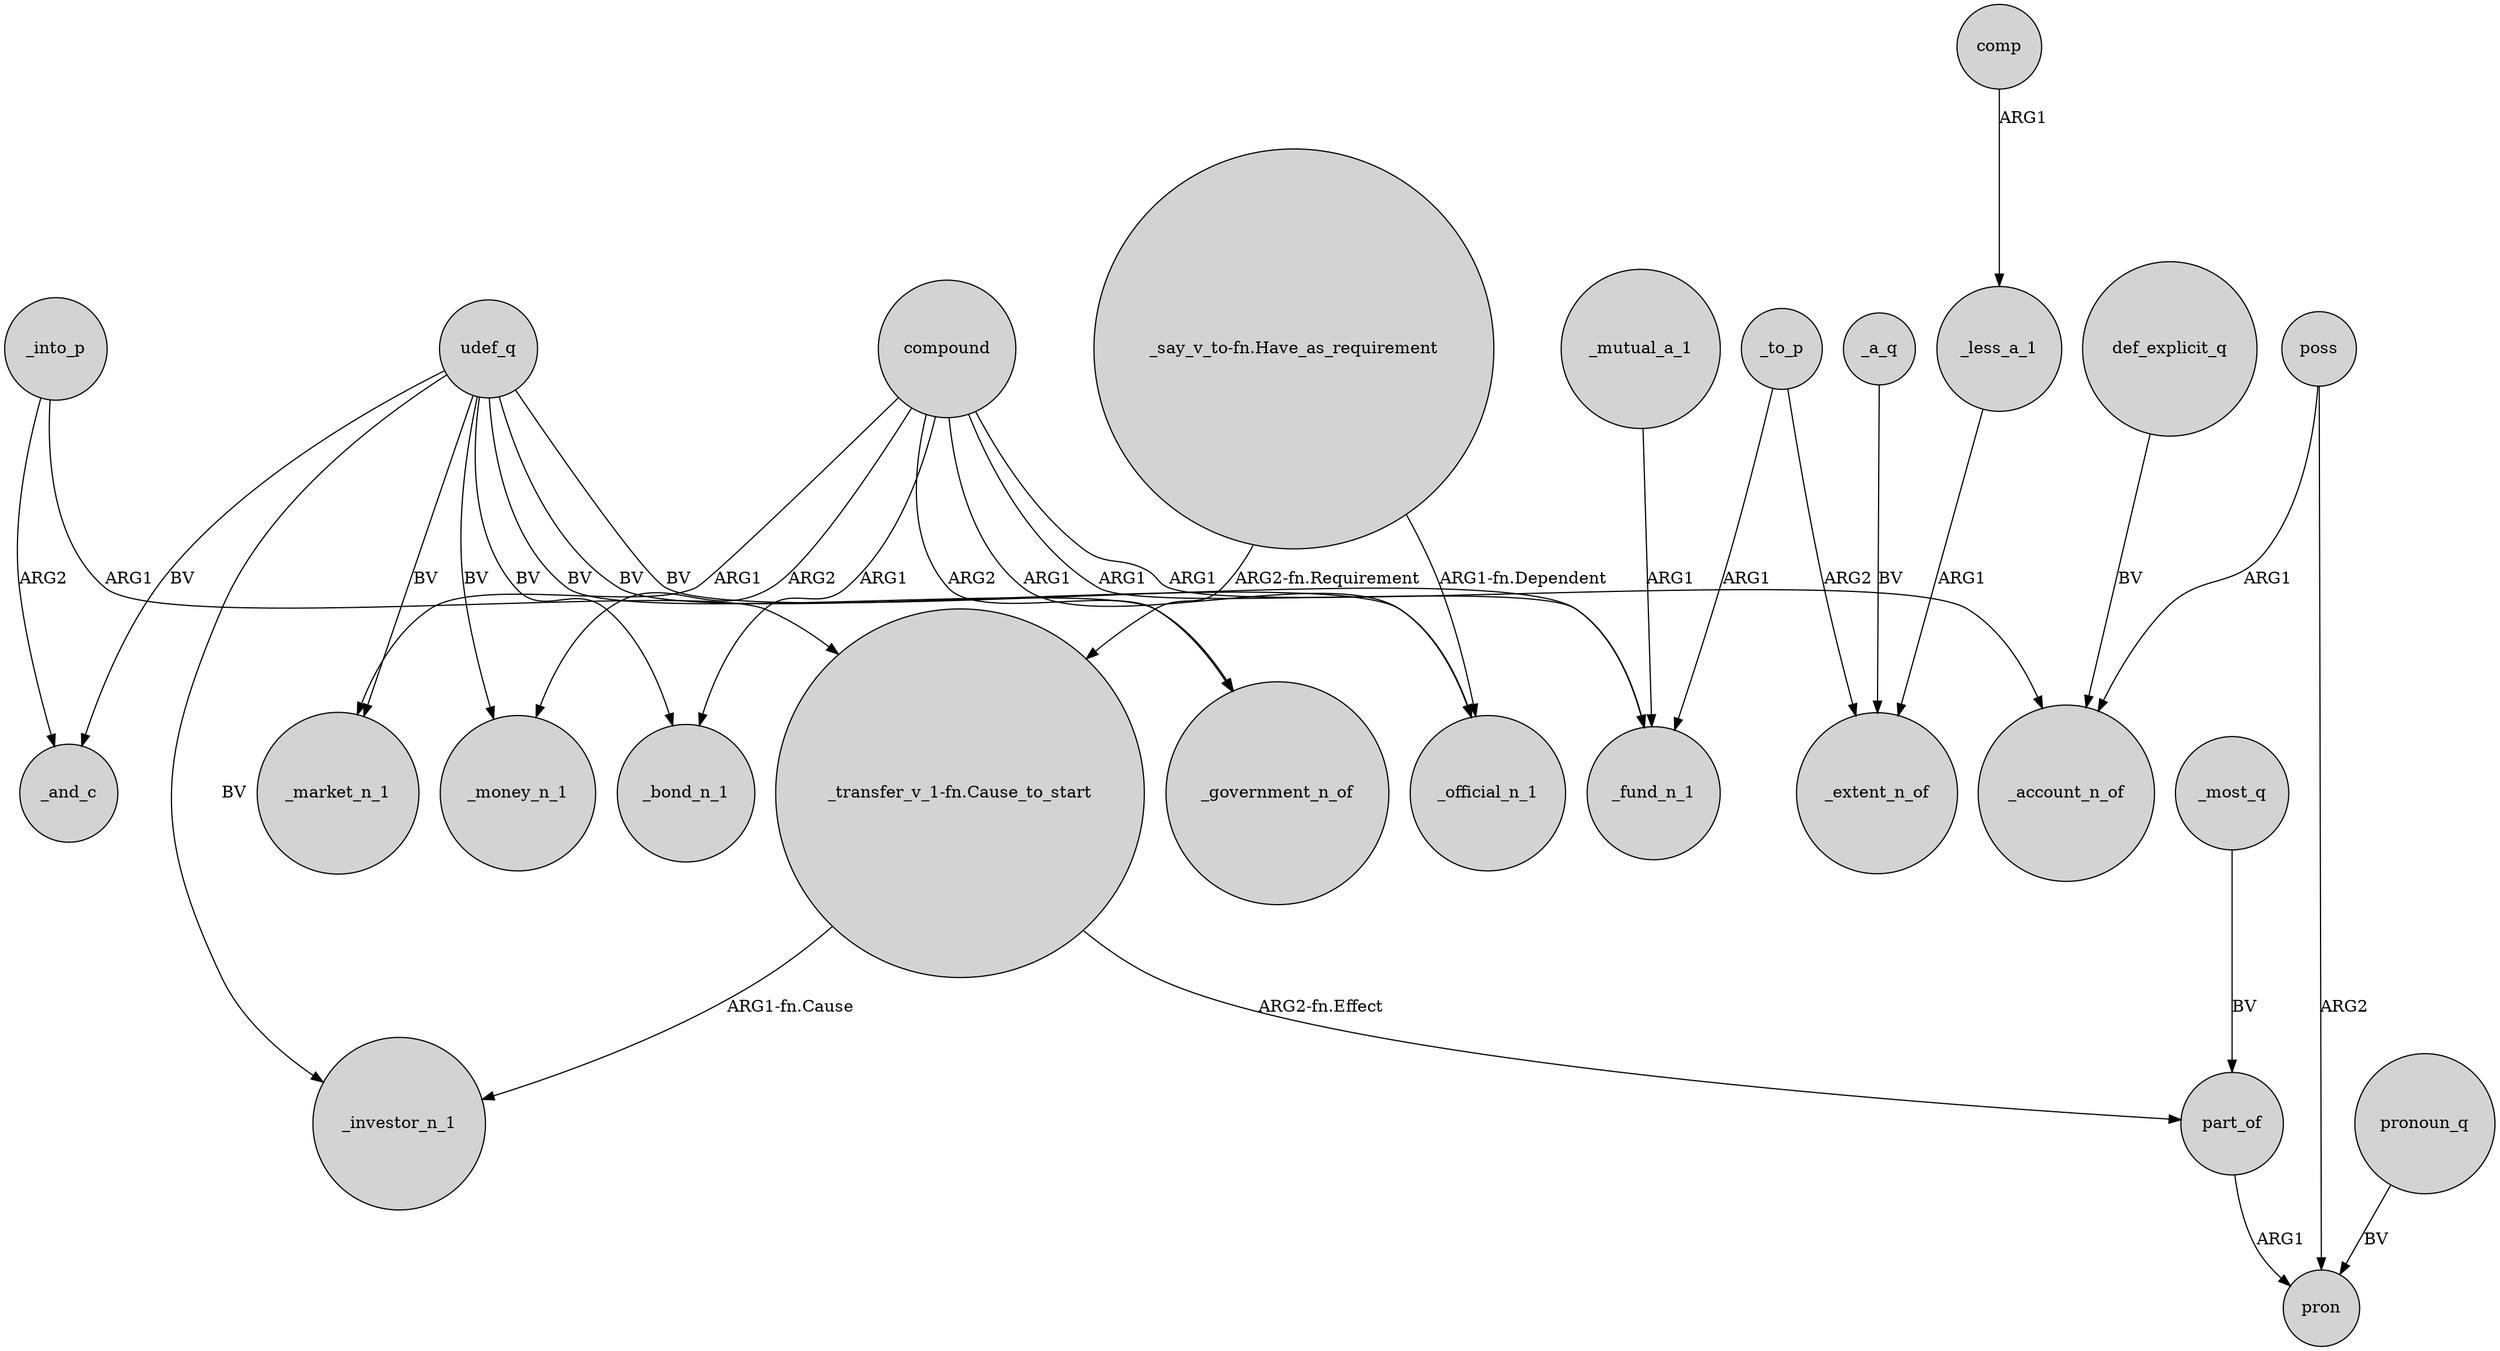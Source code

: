 digraph {
	node [shape=circle style=filled]
	"_say_v_to-fn.Have_as_requirement" -> _official_n_1 [label="ARG1-fn.Dependent"]
	udef_q -> _market_n_1 [label=BV]
	_into_p -> "_transfer_v_1-fn.Cause_to_start" [label=ARG1]
	compound -> _government_n_of [label=ARG2]
	udef_q -> _government_n_of [label=BV]
	udef_q -> _bond_n_1 [label=BV]
	_into_p -> _and_c [label=ARG2]
	udef_q -> _fund_n_1 [label=BV]
	_less_a_1 -> _extent_n_of [label=ARG1]
	_to_p -> _fund_n_1 [label=ARG1]
	compound -> _bond_n_1 [label=ARG1]
	_a_q -> _extent_n_of [label=BV]
	_to_p -> _extent_n_of [label=ARG2]
	def_explicit_q -> _account_n_of [label=BV]
	udef_q -> _and_c [label=BV]
	pronoun_q -> pron [label=BV]
	comp -> _less_a_1 [label=ARG1]
	poss -> pron [label=ARG2]
	part_of -> pron [label=ARG1]
	"_transfer_v_1-fn.Cause_to_start" -> part_of [label="ARG2-fn.Effect"]
	_most_q -> part_of [label=BV]
	udef_q -> _money_n_1 [label=BV]
	compound -> _official_n_1 [label=ARG1]
	compound -> _money_n_1 [label=ARG2]
	_mutual_a_1 -> _fund_n_1 [label=ARG1]
	"_transfer_v_1-fn.Cause_to_start" -> _investor_n_1 [label="ARG1-fn.Cause"]
	udef_q -> _official_n_1 [label=BV]
	poss -> _account_n_of [label=ARG1]
	"_say_v_to-fn.Have_as_requirement" -> "_transfer_v_1-fn.Cause_to_start" [label="ARG2-fn.Requirement"]
	compound -> _market_n_1 [label=ARG1]
	udef_q -> _investor_n_1 [label=BV]
	compound -> _account_n_of [label=ARG1]
	compound -> _fund_n_1 [label=ARG1]
}
